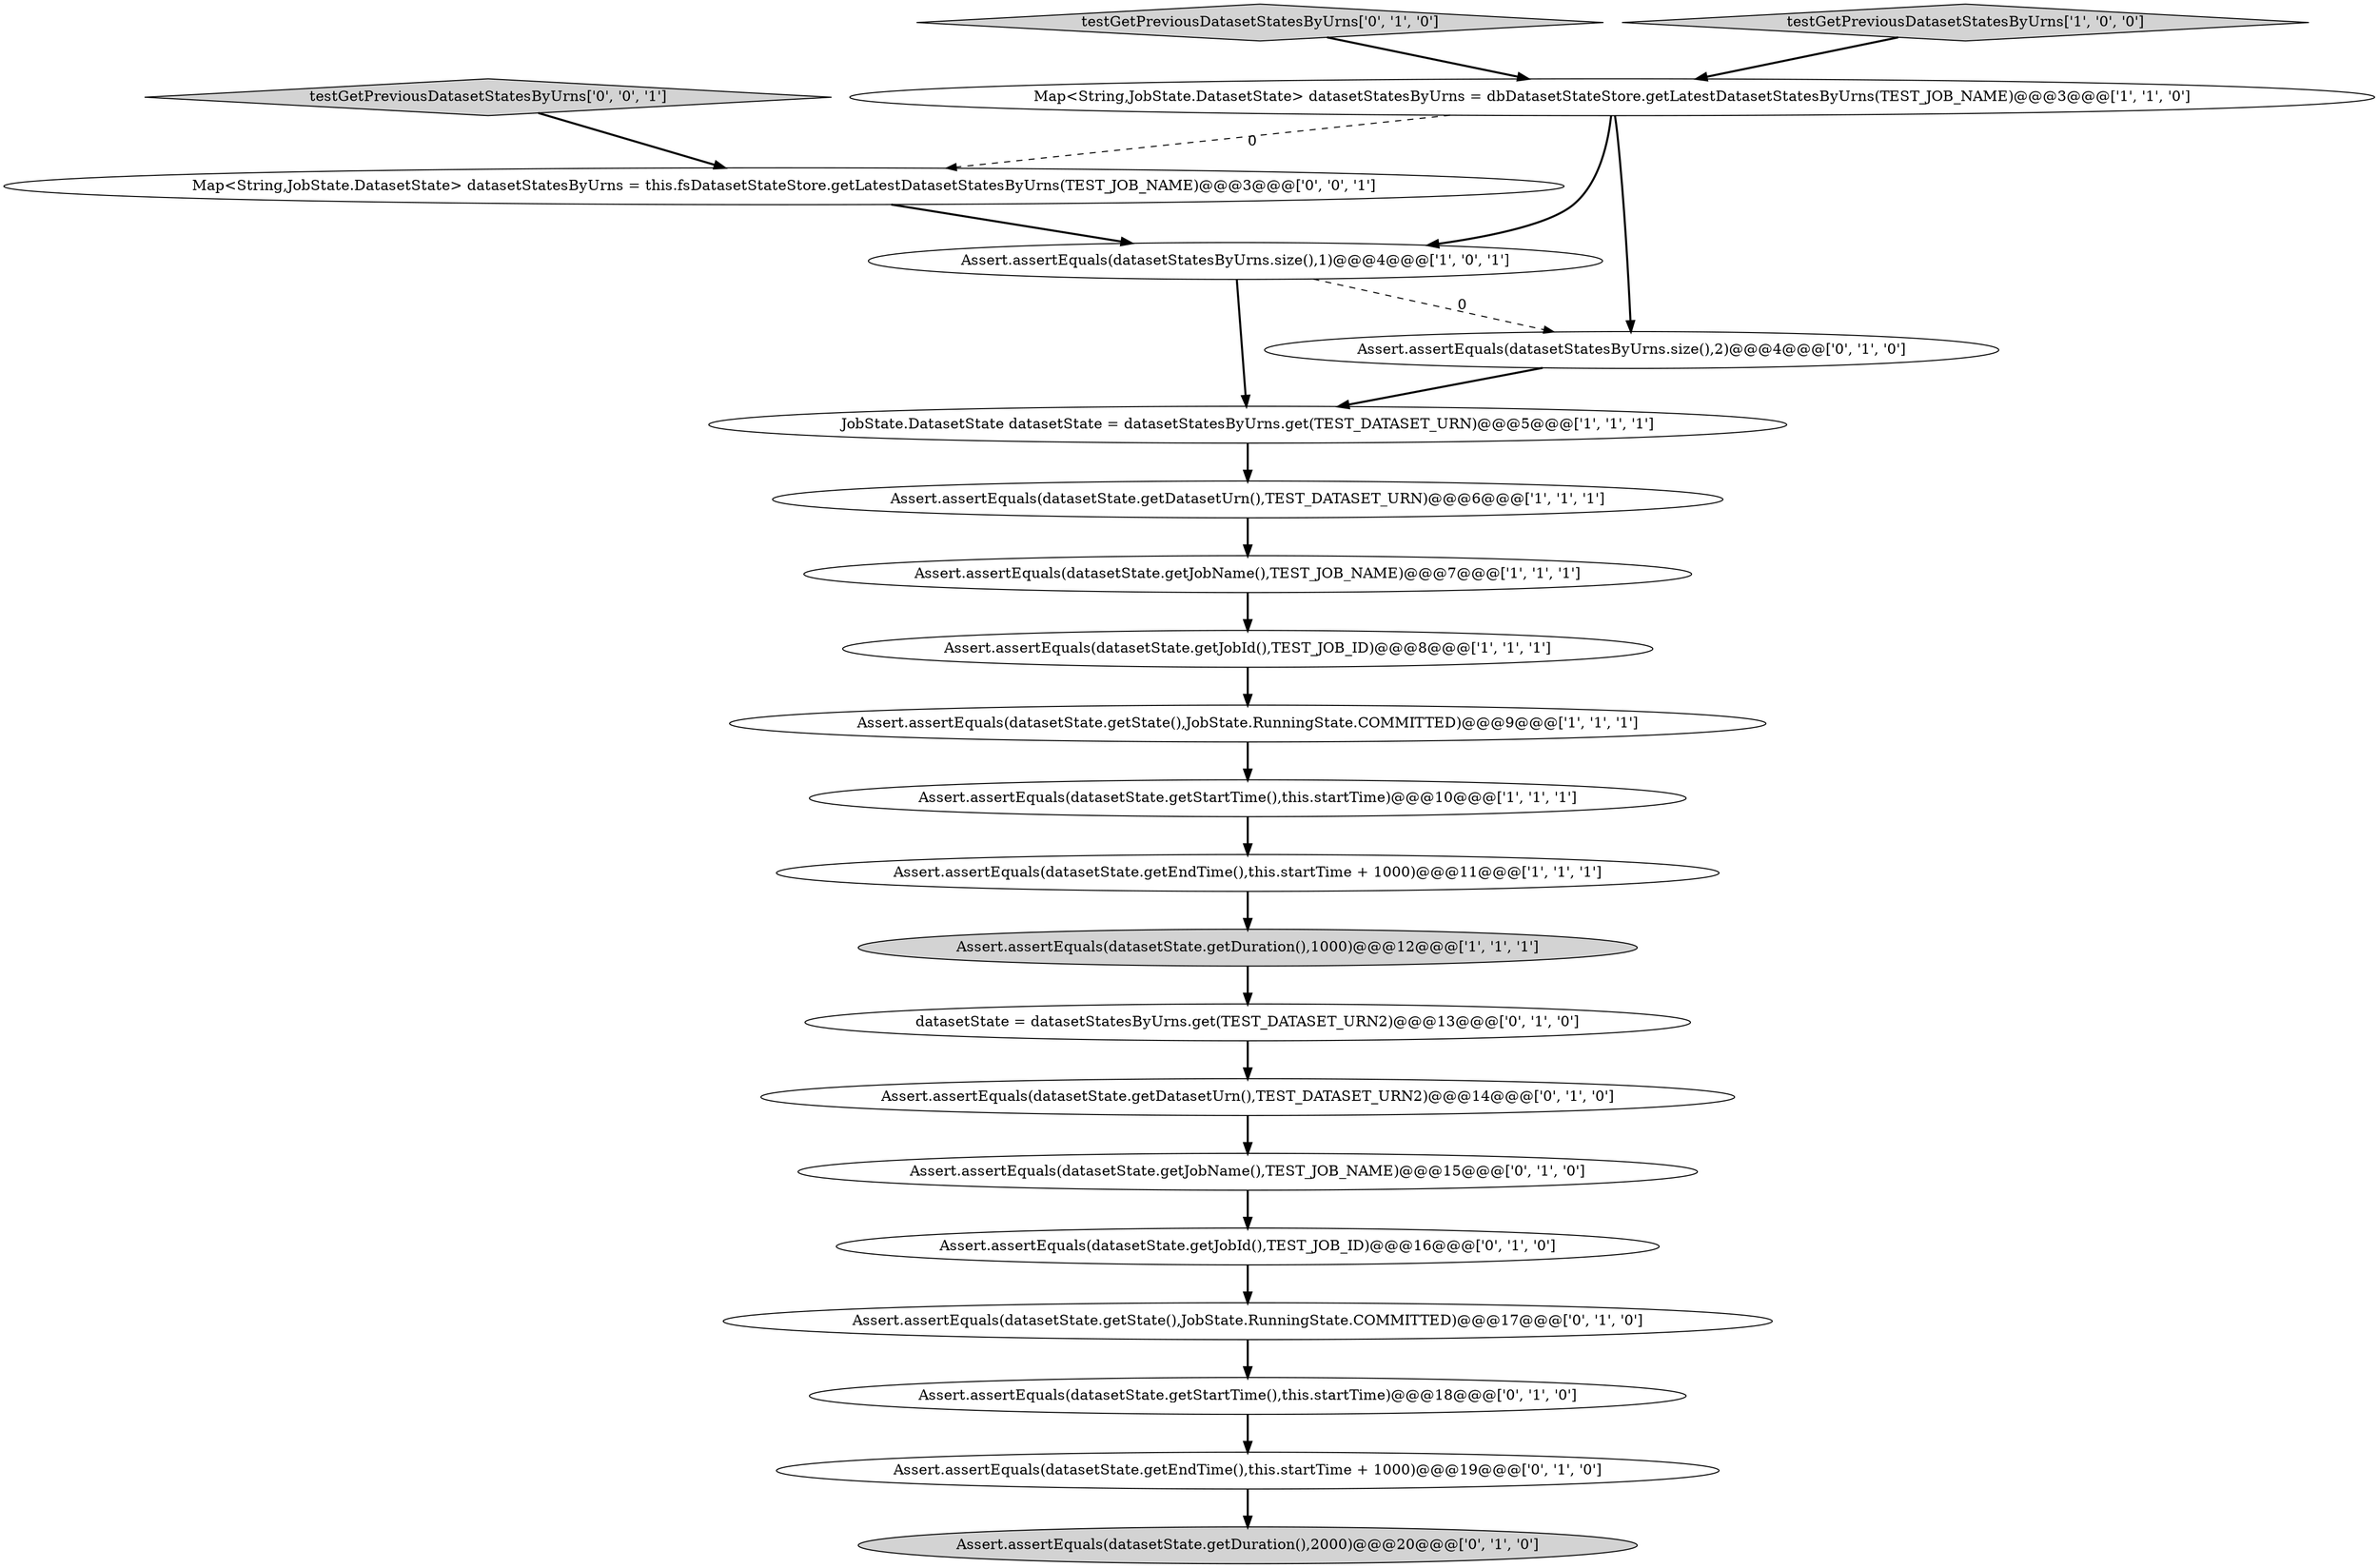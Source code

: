 digraph {
18 [style = filled, label = "Assert.assertEquals(datasetState.getJobId(),TEST_JOB_ID)@@@16@@@['0', '1', '0']", fillcolor = white, shape = ellipse image = "AAA1AAABBB2BBB"];
16 [style = filled, label = "datasetState = datasetStatesByUrns.get(TEST_DATASET_URN2)@@@13@@@['0', '1', '0']", fillcolor = white, shape = ellipse image = "AAA1AAABBB2BBB"];
3 [style = filled, label = "Map<String,JobState.DatasetState> datasetStatesByUrns = dbDatasetStateStore.getLatestDatasetStatesByUrns(TEST_JOB_NAME)@@@3@@@['1', '1', '0']", fillcolor = white, shape = ellipse image = "AAA0AAABBB1BBB"];
8 [style = filled, label = "Assert.assertEquals(datasetState.getDuration(),1000)@@@12@@@['1', '1', '1']", fillcolor = lightgray, shape = ellipse image = "AAA0AAABBB1BBB"];
0 [style = filled, label = "Assert.assertEquals(datasetState.getEndTime(),this.startTime + 1000)@@@11@@@['1', '1', '1']", fillcolor = white, shape = ellipse image = "AAA0AAABBB1BBB"];
15 [style = filled, label = "Assert.assertEquals(datasetState.getStartTime(),this.startTime)@@@18@@@['0', '1', '0']", fillcolor = white, shape = ellipse image = "AAA1AAABBB2BBB"];
5 [style = filled, label = "JobState.DatasetState datasetState = datasetStatesByUrns.get(TEST_DATASET_URN)@@@5@@@['1', '1', '1']", fillcolor = white, shape = ellipse image = "AAA0AAABBB1BBB"];
1 [style = filled, label = "Assert.assertEquals(datasetState.getDatasetUrn(),TEST_DATASET_URN)@@@6@@@['1', '1', '1']", fillcolor = white, shape = ellipse image = "AAA0AAABBB1BBB"];
7 [style = filled, label = "Assert.assertEquals(datasetStatesByUrns.size(),1)@@@4@@@['1', '0', '1']", fillcolor = white, shape = ellipse image = "AAA0AAABBB1BBB"];
14 [style = filled, label = "testGetPreviousDatasetStatesByUrns['0', '1', '0']", fillcolor = lightgray, shape = diamond image = "AAA0AAABBB2BBB"];
11 [style = filled, label = "Assert.assertEquals(datasetState.getJobName(),TEST_JOB_NAME)@@@15@@@['0', '1', '0']", fillcolor = white, shape = ellipse image = "AAA1AAABBB2BBB"];
22 [style = filled, label = "testGetPreviousDatasetStatesByUrns['0', '0', '1']", fillcolor = lightgray, shape = diamond image = "AAA0AAABBB3BBB"];
10 [style = filled, label = "Assert.assertEquals(datasetState.getStartTime(),this.startTime)@@@10@@@['1', '1', '1']", fillcolor = white, shape = ellipse image = "AAA0AAABBB1BBB"];
19 [style = filled, label = "Assert.assertEquals(datasetStatesByUrns.size(),2)@@@4@@@['0', '1', '0']", fillcolor = white, shape = ellipse image = "AAA1AAABBB2BBB"];
21 [style = filled, label = "Map<String,JobState.DatasetState> datasetStatesByUrns = this.fsDatasetStateStore.getLatestDatasetStatesByUrns(TEST_JOB_NAME)@@@3@@@['0', '0', '1']", fillcolor = white, shape = ellipse image = "AAA0AAABBB3BBB"];
4 [style = filled, label = "Assert.assertEquals(datasetState.getState(),JobState.RunningState.COMMITTED)@@@9@@@['1', '1', '1']", fillcolor = white, shape = ellipse image = "AAA0AAABBB1BBB"];
6 [style = filled, label = "Assert.assertEquals(datasetState.getJobName(),TEST_JOB_NAME)@@@7@@@['1', '1', '1']", fillcolor = white, shape = ellipse image = "AAA0AAABBB1BBB"];
17 [style = filled, label = "Assert.assertEquals(datasetState.getDatasetUrn(),TEST_DATASET_URN2)@@@14@@@['0', '1', '0']", fillcolor = white, shape = ellipse image = "AAA1AAABBB2BBB"];
2 [style = filled, label = "Assert.assertEquals(datasetState.getJobId(),TEST_JOB_ID)@@@8@@@['1', '1', '1']", fillcolor = white, shape = ellipse image = "AAA0AAABBB1BBB"];
9 [style = filled, label = "testGetPreviousDatasetStatesByUrns['1', '0', '0']", fillcolor = lightgray, shape = diamond image = "AAA0AAABBB1BBB"];
12 [style = filled, label = "Assert.assertEquals(datasetState.getDuration(),2000)@@@20@@@['0', '1', '0']", fillcolor = lightgray, shape = ellipse image = "AAA1AAABBB2BBB"];
20 [style = filled, label = "Assert.assertEquals(datasetState.getState(),JobState.RunningState.COMMITTED)@@@17@@@['0', '1', '0']", fillcolor = white, shape = ellipse image = "AAA1AAABBB2BBB"];
13 [style = filled, label = "Assert.assertEquals(datasetState.getEndTime(),this.startTime + 1000)@@@19@@@['0', '1', '0']", fillcolor = white, shape = ellipse image = "AAA1AAABBB2BBB"];
8->16 [style = bold, label=""];
18->20 [style = bold, label=""];
2->4 [style = bold, label=""];
14->3 [style = bold, label=""];
19->5 [style = bold, label=""];
5->1 [style = bold, label=""];
20->15 [style = bold, label=""];
9->3 [style = bold, label=""];
3->21 [style = dashed, label="0"];
7->19 [style = dashed, label="0"];
11->18 [style = bold, label=""];
0->8 [style = bold, label=""];
1->6 [style = bold, label=""];
3->7 [style = bold, label=""];
6->2 [style = bold, label=""];
13->12 [style = bold, label=""];
3->19 [style = bold, label=""];
15->13 [style = bold, label=""];
21->7 [style = bold, label=""];
17->11 [style = bold, label=""];
7->5 [style = bold, label=""];
4->10 [style = bold, label=""];
16->17 [style = bold, label=""];
22->21 [style = bold, label=""];
10->0 [style = bold, label=""];
}
